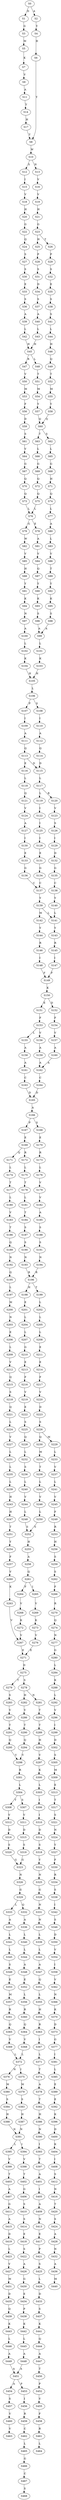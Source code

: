 strict digraph  {
	S0 -> S1 [ label = D ];
	S0 -> S2 [ label = A ];
	S1 -> S3 [ label = G ];
	S2 -> S4 [ label = Y ];
	S3 -> S5 [ label = M ];
	S4 -> S6 [ label = H ];
	S5 -> S7 [ label = K ];
	S6 -> S8 [ label = Y ];
	S7 -> S9 [ label = V ];
	S8 -> S10 [ label = W ];
	S9 -> S11 [ label = A ];
	S10 -> S12 [ label = S ];
	S10 -> S13 [ label = N ];
	S11 -> S14 [ label = Y ];
	S12 -> S15 [ label = I ];
	S13 -> S16 [ label = V ];
	S14 -> S17 [ label = H ];
	S15 -> S18 [ label = V ];
	S16 -> S19 [ label = V ];
	S17 -> S8 [ label = Y ];
	S18 -> S20 [ label = H ];
	S19 -> S21 [ label = H ];
	S20 -> S22 [ label = G ];
	S21 -> S23 [ label = G ];
	S22 -> S24 [ label = Q ];
	S23 -> S25 [ label = H ];
	S23 -> S26 [ label = T ];
	S24 -> S27 [ label = S ];
	S25 -> S28 [ label = P ];
	S26 -> S29 [ label = P ];
	S27 -> S30 [ label = S ];
	S28 -> S31 [ label = S ];
	S29 -> S32 [ label = S ];
	S30 -> S33 [ label = E ];
	S31 -> S34 [ label = D ];
	S32 -> S35 [ label = E ];
	S33 -> S36 [ label = S ];
	S34 -> S37 [ label = S ];
	S35 -> S38 [ label = S ];
	S36 -> S39 [ label = A ];
	S37 -> S40 [ label = A ];
	S38 -> S41 [ label = S ];
	S39 -> S42 [ label = L ];
	S40 -> S43 [ label = L ];
	S41 -> S44 [ label = L ];
	S42 -> S45 [ label = H ];
	S43 -> S45 [ label = H ];
	S44 -> S46 [ label = H ];
	S45 -> S47 [ label = R ];
	S45 -> S48 [ label = L ];
	S46 -> S49 [ label = Q ];
	S47 -> S50 [ label = V ];
	S48 -> S51 [ label = T ];
	S49 -> S52 [ label = T ];
	S50 -> S53 [ label = M ];
	S51 -> S54 [ label = M ];
	S52 -> S55 [ label = M ];
	S53 -> S56 [ label = F ];
	S54 -> S57 [ label = Y ];
	S55 -> S58 [ label = Y ];
	S56 -> S59 [ label = D ];
	S57 -> S60 [ label = Q ];
	S58 -> S60 [ label = Q ];
	S59 -> S61 [ label = S ];
	S60 -> S62 [ label = S ];
	S60 -> S63 [ label = T ];
	S61 -> S64 [ label = V ];
	S62 -> S65 [ label = L ];
	S63 -> S66 [ label = L ];
	S64 -> S67 [ label = G ];
	S65 -> S68 [ label = G ];
	S66 -> S69 [ label = G ];
	S67 -> S70 [ label = Q ];
	S68 -> S71 [ label = H ];
	S69 -> S72 [ label = Q ];
	S70 -> S73 [ label = Q ];
	S71 -> S74 [ label = Q ];
	S72 -> S75 [ label = Q ];
	S73 -> S76 [ label = L ];
	S74 -> S77 [ label = L ];
	S75 -> S76 [ label = L ];
	S76 -> S78 [ label = E ];
	S76 -> S79 [ label = G ];
	S77 -> S80 [ label = A ];
	S78 -> S81 [ label = A ];
	S79 -> S82 [ label = W ];
	S80 -> S83 [ label = L ];
	S81 -> S84 [ label = V ];
	S82 -> S85 [ label = V ];
	S83 -> S86 [ label = V ];
	S84 -> S87 [ label = Q ];
	S85 -> S88 [ label = H ];
	S86 -> S89 [ label = T ];
	S87 -> S90 [ label = Y ];
	S88 -> S91 [ label = Y ];
	S89 -> S92 [ label = Y ];
	S90 -> S93 [ label = K ];
	S91 -> S94 [ label = K ];
	S92 -> S95 [ label = K ];
	S93 -> S96 [ label = S ];
	S94 -> S97 [ label = N ];
	S95 -> S98 [ label = S ];
	S96 -> S99 [ label = A ];
	S97 -> S100 [ label = A ];
	S98 -> S99 [ label = A ];
	S99 -> S101 [ label = L ];
	S100 -> S102 [ label = L ];
	S101 -> S103 [ label = K ];
	S102 -> S104 [ label = K ];
	S103 -> S105 [ label = H ];
	S104 -> S105 [ label = H ];
	S105 -> S106 [ label = L ];
	S106 -> S107 [ label = P ];
	S106 -> S108 [ label = S ];
	S107 -> S109 [ label = I ];
	S108 -> S110 [ label = I ];
	S109 -> S111 [ label = A ];
	S110 -> S112 [ label = A ];
	S111 -> S113 [ label = Q ];
	S112 -> S114 [ label = Q ];
	S113 -> S115 [ label = D ];
	S113 -> S116 [ label = E ];
	S114 -> S115 [ label = D ];
	S115 -> S117 [ label = L ];
	S116 -> S118 [ label = L ];
	S117 -> S119 [ label = L ];
	S117 -> S120 [ label = R ];
	S118 -> S121 [ label = Q ];
	S119 -> S122 [ label = I ];
	S120 -> S123 [ label = V ];
	S121 -> S124 [ label = V ];
	S122 -> S125 [ label = I ];
	S123 -> S126 [ label = S ];
	S124 -> S127 [ label = A ];
	S125 -> S128 [ label = I ];
	S126 -> S129 [ label = I ];
	S127 -> S130 [ label = I ];
	S128 -> S131 [ label = E ];
	S129 -> S132 [ label = D ];
	S130 -> S133 [ label = E ];
	S131 -> S134 [ label = G ];
	S132 -> S135 [ label = G ];
	S133 -> S136 [ label = G ];
	S134 -> S137 [ label = C ];
	S135 -> S138 [ label = C ];
	S136 -> S137 [ label = C ];
	S137 -> S139 [ label = Y ];
	S138 -> S140 [ label = Y ];
	S139 -> S141 [ label = L ];
	S139 -> S142 [ label = M ];
	S140 -> S141 [ label = L ];
	S141 -> S143 [ label = Y ];
	S142 -> S144 [ label = Y ];
	S143 -> S145 [ label = R ];
	S144 -> S146 [ label = R ];
	S145 -> S147 [ label = I ];
	S146 -> S148 [ label = I ];
	S147 -> S149 [ label = F ];
	S148 -> S149 [ label = F ];
	S149 -> S150 [ label = K ];
	S150 -> S151 [ label = E ];
	S150 -> S152 [ label = D ];
	S151 -> S153 [ label = F ];
	S152 -> S154 [ label = F ];
	S153 -> S155 [ label = L ];
	S153 -> S156 [ label = V ];
	S154 -> S157 [ label = V ];
	S155 -> S158 [ label = A ];
	S156 -> S159 [ label = A ];
	S157 -> S160 [ label = A ];
	S158 -> S161 [ label = A ];
	S159 -> S162 [ label = A ];
	S160 -> S162 [ label = A ];
	S161 -> S163 [ label = C ];
	S162 -> S164 [ label = C ];
	S163 -> S165 [ label = D ];
	S164 -> S165 [ label = D ];
	S165 -> S166 [ label = A ];
	S166 -> S167 [ label = P ];
	S166 -> S168 [ label = S ];
	S167 -> S169 [ label = E ];
	S168 -> S170 [ label = E ];
	S169 -> S171 [ label = Q ];
	S169 -> S172 [ label = R ];
	S170 -> S173 [ label = R ];
	S171 -> S174 [ label = L ];
	S172 -> S175 [ label = L ];
	S173 -> S176 [ label = L ];
	S174 -> S177 [ label = T ];
	S175 -> S178 [ label = T ];
	S176 -> S179 [ label = V ];
	S177 -> S180 [ label = L ];
	S178 -> S181 [ label = L ];
	S179 -> S182 [ label = V ];
	S180 -> S183 [ label = V ];
	S181 -> S184 [ label = T ];
	S182 -> S185 [ label = A ];
	S183 -> S186 [ label = T ];
	S184 -> S187 [ label = S ];
	S185 -> S188 [ label = S ];
	S186 -> S189 [ label = Q ];
	S187 -> S190 [ label = S ];
	S188 -> S191 [ label = S ];
	S189 -> S192 [ label = N ];
	S190 -> S193 [ label = N ];
	S191 -> S194 [ label = N ];
	S192 -> S195 [ label = Q ];
	S193 -> S196 [ label = R ];
	S194 -> S196 [ label = R ];
	S195 -> S197 [ label = L ];
	S196 -> S198 [ label = H ];
	S196 -> S199 [ label = T ];
	S197 -> S200 [ label = M ];
	S198 -> S201 [ label = E ];
	S199 -> S202 [ label = L ];
	S200 -> S203 [ label = N ];
	S201 -> S204 [ label = L ];
	S202 -> S205 [ label = L ];
	S203 -> S206 [ label = E ];
	S204 -> S207 [ label = L ];
	S205 -> S208 [ label = L ];
	S206 -> S209 [ label = L ];
	S207 -> S210 [ label = G ];
	S208 -> S211 [ label = E ];
	S209 -> S212 [ label = V ];
	S210 -> S213 [ label = E ];
	S211 -> S214 [ label = E ];
	S212 -> S215 [ label = Q ];
	S213 -> S216 [ label = F ];
	S214 -> S217 [ label = F ];
	S215 -> S218 [ label = S ];
	S216 -> S219 [ label = V ];
	S217 -> S220 [ label = V ];
	S218 -> S221 [ label = Q ];
	S219 -> S222 [ label = E ];
	S220 -> S223 [ label = D ];
	S221 -> S224 [ label = L ];
	S222 -> S225 [ label = S ];
	S223 -> S226 [ label = S ];
	S224 -> S227 [ label = V ];
	S225 -> S228 [ label = Q ];
	S226 -> S229 [ label = M ];
	S226 -> S230 [ label = Q ];
	S227 -> S231 [ label = L ];
	S228 -> S232 [ label = L ];
	S229 -> S233 [ label = L ];
	S230 -> S234 [ label = M ];
	S231 -> S235 [ label = L ];
	S232 -> S236 [ label = S ];
	S233 -> S237 [ label = V ];
	S234 -> S238 [ label = T ];
	S235 -> S239 [ label = L ];
	S236 -> S240 [ label = L ];
	S237 -> S241 [ label = L ];
	S238 -> S242 [ label = L ];
	S239 -> S243 [ label = H ];
	S240 -> S244 [ label = V ];
	S241 -> S245 [ label = V ];
	S242 -> S246 [ label = V ];
	S243 -> S247 [ label = H ];
	S244 -> S248 [ label = L ];
	S245 -> S249 [ label = F ];
	S246 -> S250 [ label = L ];
	S247 -> S251 [ label = T ];
	S248 -> S252 [ label = S ];
	S249 -> S253 [ label = R ];
	S250 -> S252 [ label = S ];
	S251 -> S254 [ label = Y ];
	S252 -> S255 [ label = H ];
	S253 -> S256 [ label = H ];
	S254 -> S257 [ label = F ];
	S255 -> S258 [ label = A ];
	S256 -> S259 [ label = S ];
	S257 -> S260 [ label = V ];
	S258 -> S261 [ label = Q ];
	S259 -> S262 [ label = S ];
	S260 -> S263 [ label = K ];
	S261 -> S264 [ label = F ];
	S261 -> S265 [ label = I ];
	S262 -> S266 [ label = F ];
	S263 -> S267 [ label = V ];
	S264 -> S268 [ label = V ];
	S265 -> S269 [ label = V ];
	S266 -> S270 [ label = R ];
	S267 -> S271 [ label = E ];
	S268 -> S272 [ label = K ];
	S269 -> S273 [ label = K ];
	S270 -> S274 [ label = Q ];
	S271 -> S275 [ label = D ];
	S272 -> S267 [ label = V ];
	S273 -> S276 [ label = V ];
	S274 -> S277 [ label = N ];
	S275 -> S278 [ label = S ];
	S275 -> S279 [ label = T ];
	S276 -> S271 [ label = E ];
	S277 -> S280 [ label = G ];
	S278 -> S281 [ label = N ];
	S278 -> S282 [ label = H ];
	S279 -> S283 [ label = S ];
	S280 -> S284 [ label = L ];
	S281 -> S285 [ label = T ];
	S282 -> S286 [ label = V ];
	S283 -> S287 [ label = V ];
	S284 -> S288 [ label = K ];
	S285 -> S289 [ label = T ];
	S286 -> S290 [ label = T ];
	S287 -> S291 [ label = T ];
	S288 -> S292 [ label = L ];
	S289 -> S293 [ label = H ];
	S290 -> S294 [ label = Q ];
	S291 -> S295 [ label = Q ];
	S292 -> S296 [ label = V ];
	S293 -> S297 [ label = V ];
	S294 -> S298 [ label = V ];
	S295 -> S298 [ label = V ];
	S296 -> S299 [ label = I ];
	S297 -> S300 [ label = K ];
	S298 -> S301 [ label = R ];
	S299 -> S302 [ label = D ];
	S300 -> S303 [ label = L ];
	S301 -> S304 [ label = L ];
	S302 -> S305 [ label = S ];
	S303 -> S306 [ label = I ];
	S304 -> S307 [ label = S ];
	S304 -> S308 [ label = T ];
	S305 -> S309 [ label = M ];
	S306 -> S310 [ label = I ];
	S307 -> S311 [ label = V ];
	S308 -> S312 [ label = V ];
	S309 -> S313 [ label = E ];
	S310 -> S314 [ label = D ];
	S311 -> S315 [ label = D ];
	S312 -> S316 [ label = D ];
	S313 -> S317 [ label = T ];
	S314 -> S318 [ label = S ];
	S315 -> S319 [ label = S ];
	S316 -> S320 [ label = S ];
	S317 -> S321 [ label = S ];
	S318 -> S322 [ label = Y ];
	S319 -> S323 [ label = G ];
	S320 -> S323 [ label = G ];
	S321 -> S324 [ label = N ];
	S322 -> S325 [ label = N ];
	S323 -> S326 [ label = N ];
	S324 -> S327 [ label = Y ];
	S325 -> S328 [ label = G ];
	S326 -> S329 [ label = G ];
	S327 -> S330 [ label = F ];
	S328 -> S331 [ label = N ];
	S329 -> S332 [ label = Q ];
	S329 -> S333 [ label = L ];
	S330 -> S334 [ label = R ];
	S331 -> S335 [ label = N ];
	S332 -> S336 [ label = A ];
	S333 -> S337 [ label = A ];
	S334 -> S338 [ label = S ];
	S335 -> S339 [ label = L ];
	S336 -> S340 [ label = L ];
	S337 -> S341 [ label = L ];
	S338 -> S342 [ label = I ];
	S339 -> S343 [ label = L ];
	S340 -> S344 [ label = L ];
	S341 -> S345 [ label = L ];
	S342 -> S346 [ label = S ];
	S343 -> S347 [ label = A ];
	S344 -> S348 [ label = A ];
	S345 -> S349 [ label = S ];
	S346 -> S350 [ label = D ];
	S347 -> S351 [ label = Q ];
	S348 -> S352 [ label = E ];
	S349 -> S353 [ label = E ];
	S350 -> S354 [ label = V ];
	S351 -> S355 [ label = L ];
	S352 -> S356 [ label = L ];
	S353 -> S357 [ label = M ];
	S354 -> S358 [ label = I ];
	S355 -> S359 [ label = H ];
	S356 -> S360 [ label = R ];
	S357 -> S361 [ label = R ];
	S358 -> S362 [ label = V ];
	S359 -> S363 [ label = R ];
	S360 -> S364 [ label = Q ];
	S361 -> S365 [ label = Q ];
	S362 -> S366 [ label = N ];
	S363 -> S367 [ label = I ];
	S364 -> S368 [ label = V ];
	S365 -> S369 [ label = V ];
	S366 -> S370 [ label = K ];
	S367 -> S371 [ label = L ];
	S368 -> S372 [ label = L ];
	S369 -> S372 [ label = L ];
	S370 -> S373 [ label = D ];
	S371 -> S374 [ label = T ];
	S372 -> S375 [ label = I ];
	S372 -> S376 [ label = N ];
	S373 -> S377 [ label = G ];
	S374 -> S378 [ label = A ];
	S375 -> S379 [ label = M ];
	S376 -> S380 [ label = M ];
	S377 -> S381 [ label = I ];
	S378 -> S382 [ label = T ];
	S379 -> S383 [ label = S ];
	S380 -> S384 [ label = S ];
	S381 -> S385 [ label = L ];
	S382 -> S386 [ label = H ];
	S383 -> S387 [ label = H ];
	S384 -> S388 [ label = H ];
	S385 -> S389 [ label = E ];
	S386 -> S390 [ label = N ];
	S387 -> S391 [ label = N ];
	S388 -> S391 [ label = N ];
	S389 -> S392 [ label = E ];
	S390 -> S393 [ label = I ];
	S391 -> S394 [ label = I ];
	S391 -> S395 [ label = L ];
	S392 -> S396 [ label = K ];
	S393 -> S397 [ label = T ];
	S394 -> S398 [ label = V ];
	S395 -> S399 [ label = V ];
	S396 -> S400 [ label = D ];
	S397 -> S401 [ label = A ];
	S398 -> S402 [ label = T ];
	S399 -> S403 [ label = T ];
	S400 -> S404 [ label = K ];
	S401 -> S405 [ label = I ];
	S402 -> S406 [ label = G ];
	S403 -> S407 [ label = A ];
	S404 -> S408 [ label = I ];
	S405 -> S409 [ label = A ];
	S406 -> S410 [ label = S ];
	S407 -> S411 [ label = G ];
	S408 -> S412 [ label = S ];
	S409 -> S413 [ label = N ];
	S410 -> S414 [ label = S ];
	S411 -> S415 [ label = A ];
	S412 -> S416 [ label = N ];
	S413 -> S417 [ label = E ];
	S414 -> S418 [ label = E ];
	S415 -> S419 [ label = D ];
	S416 -> S420 [ label = T ];
	S417 -> S421 [ label = P ];
	S418 -> S422 [ label = S ];
	S419 -> S423 [ label = L ];
	S420 -> S424 [ label = S ];
	S421 -> S425 [ label = S ];
	S422 -> S426 [ label = A ];
	S423 -> S427 [ label = V ];
	S424 -> S428 [ label = A ];
	S425 -> S429 [ label = L ];
	S426 -> S430 [ label = G ];
	S427 -> S431 [ label = M ];
	S428 -> S432 [ label = N ];
	S429 -> S433 [ label = D ];
	S430 -> S434 [ label = E ];
	S431 -> S435 [ label = D ];
	S432 -> S436 [ label = A ];
	S433 -> S437 [ label = S ];
	S434 -> S438 [ label = P ];
	S435 -> S439 [ label = Q ];
	S436 -> S440 [ label = M ];
	S437 -> S441 [ label = K ];
	S438 -> S442 [ label = K ];
	S439 -> S443 [ label = K ];
	S441 -> S444 [ label = Q ];
	S442 -> S445 [ label = L ];
	S443 -> S446 [ label = L ];
	S444 -> S447 [ label = A ];
	S445 -> S448 [ label = A ];
	S446 -> S449 [ label = A ];
	S447 -> S450 [ label = T ];
	S448 -> S451 [ label = A ];
	S449 -> S451 [ label = A ];
	S450 -> S452 [ label = P ];
	S451 -> S453 [ label = P ];
	S451 -> S454 [ label = A ];
	S452 -> S455 [ label = V ];
	S453 -> S456 [ label = I ];
	S454 -> S457 [ label = S ];
	S455 -> S458 [ label = F ];
	S456 -> S459 [ label = R ];
	S457 -> S460 [ label = V ];
	S458 -> S461 [ label = R ];
	S459 -> S462 [ label = C ];
	S460 -> S463 [ label = V ];
	S461 -> S464 [ label = L ];
	S462 -> S465 [ label = L ];
	S465 -> S466 [ label = G ];
	S466 -> S467 [ label = C ];
	S467 -> S468 [ label = S ];
}
